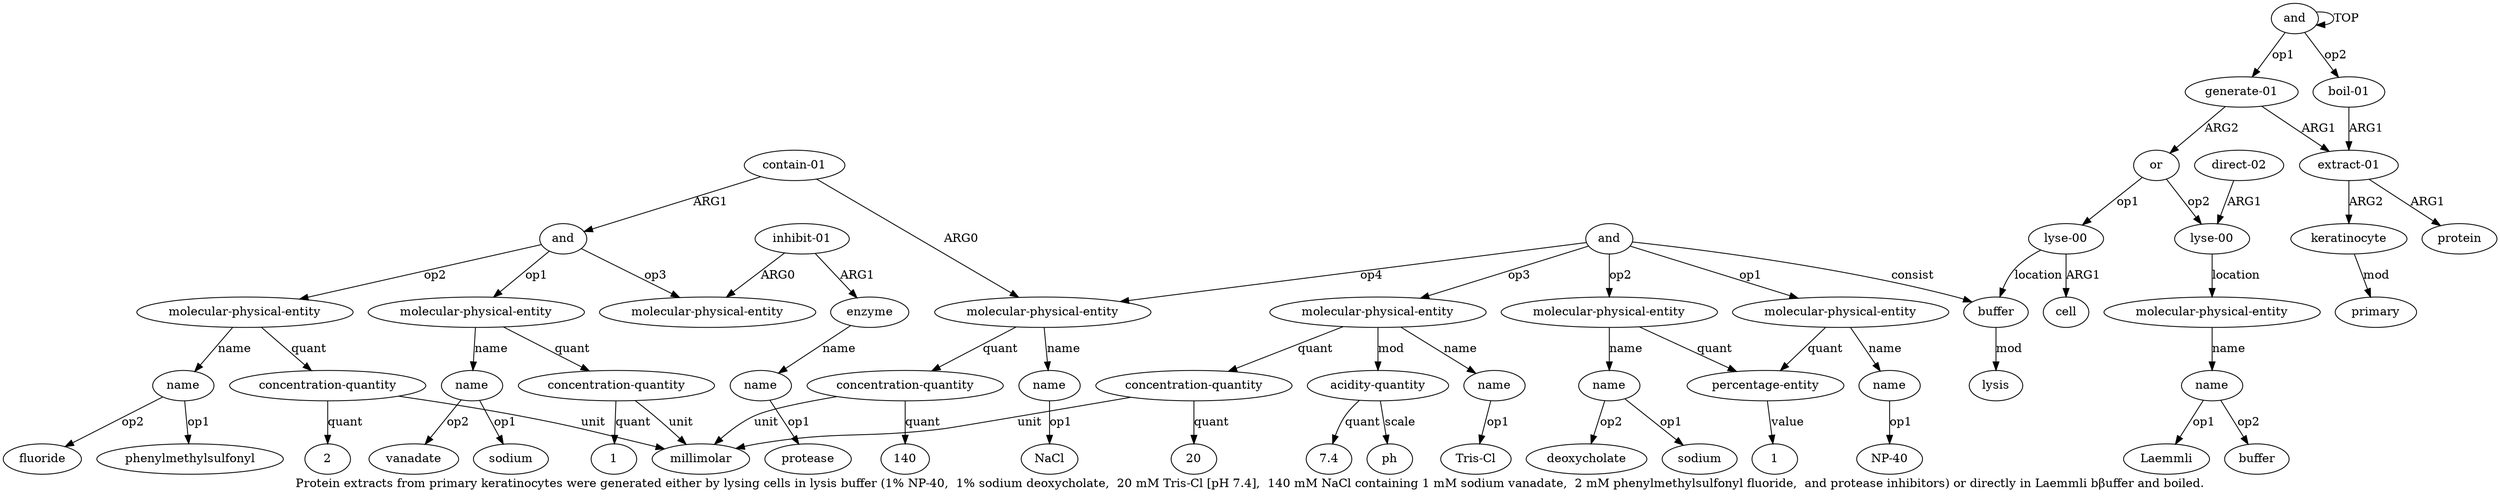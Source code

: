 digraph  {
	graph [label="Protein extracts from primary keratinocytes were generated either by lysing cells in lysis buffer (1% NP-40,  1% sodium deoxycholate,  \
20 mM Tris-Cl [pH 7.4],  140 mM NaCl containing 1 mM sodium vanadate,  2 mM phenylmethylsulfonyl fluoride,  and protease inhibitors) \
or directly in Laemmli bβuffer and boiled."];
	node [label="\N"];
	a20	 [color=black,
		gold_ind=20,
		gold_label=millimolar,
		label=millimolar,
		test_ind=20,
		test_label=millimolar];
	a21	 [color=black,
		gold_ind=21,
		gold_label="acidity-quantity",
		label="acidity-quantity",
		test_ind=21,
		test_label="acidity-quantity"];
	a22	 [color=black,
		gold_ind=22,
		gold_label=ph,
		label=ph,
		test_ind=22,
		test_label=ph];
	a21 -> a22 [key=0,
	color=black,
	gold_label=scale,
	label=scale,
	test_label=scale];
"a21 7.4" [color=black,
	gold_ind=-1,
	gold_label=7.4,
	label=7.4,
	test_ind=-1,
	test_label=7.4];
a21 -> "a21 7.4" [key=0,
color=black,
gold_label=quant,
label=quant,
test_label=quant];
a23 [color=black,
gold_ind=23,
gold_label="molecular-physical-entity",
label="molecular-physical-entity",
test_ind=23,
test_label="molecular-physical-entity"];
a24 [color=black,
gold_ind=24,
gold_label=name,
label=name,
test_ind=24,
test_label=name];
a23 -> a24 [key=0,
color=black,
gold_label=name,
label=name,
test_label=name];
a25 [color=black,
gold_ind=25,
gold_label="concentration-quantity",
label="concentration-quantity",
test_ind=25,
test_label="concentration-quantity"];
a23 -> a25 [key=0,
color=black,
gold_label=quant,
label=quant,
test_label=quant];
"a24 NaCl" [color=black,
gold_ind=-1,
gold_label=NaCl,
label=NaCl,
test_ind=-1,
test_label=NaCl];
a24 -> "a24 NaCl" [key=0,
color=black,
gold_label=op1,
label=op1,
test_label=op1];
a25 -> a20 [key=0,
color=black,
gold_label=unit,
label=unit,
test_label=unit];
"a25 140" [color=black,
gold_ind=-1,
gold_label=140,
label=140,
test_ind=-1,
test_label=140];
a25 -> "a25 140" [key=0,
color=black,
gold_label=quant,
label=quant,
test_label=quant];
a26 [color=black,
gold_ind=26,
gold_label="contain-01",
label="contain-01",
test_ind=26,
test_label="contain-01"];
a26 -> a23 [key=0,
color=black,
gold_label=ARG0,
label=ARG0,
test_label=ARG0];
a27 [color=black,
gold_ind=27,
gold_label=and,
label=and,
test_ind=27,
test_label=and];
a26 -> a27 [key=0,
color=black,
gold_label=ARG1,
label=ARG1,
test_label=ARG1];
a28 [color=black,
gold_ind=28,
gold_label="molecular-physical-entity",
label="molecular-physical-entity",
test_ind=28,
test_label="molecular-physical-entity"];
a27 -> a28 [key=0,
color=black,
gold_label=op1,
label=op1,
test_label=op1];
a31 [color=black,
gold_ind=31,
gold_label="molecular-physical-entity",
label="molecular-physical-entity",
test_ind=31,
test_label="molecular-physical-entity"];
a27 -> a31 [key=0,
color=black,
gold_label=op2,
label=op2,
test_label=op2];
a34 [color=black,
gold_ind=34,
gold_label="molecular-physical-entity",
label="molecular-physical-entity",
test_ind=34,
test_label="molecular-physical-entity"];
a27 -> a34 [key=0,
color=black,
gold_label=op3,
label=op3,
test_label=op3];
a29 [color=black,
gold_ind=29,
gold_label=name,
label=name,
test_ind=29,
test_label=name];
a28 -> a29 [key=0,
color=black,
gold_label=name,
label=name,
test_label=name];
a30 [color=black,
gold_ind=30,
gold_label="concentration-quantity",
label="concentration-quantity",
test_ind=30,
test_label="concentration-quantity"];
a28 -> a30 [key=0,
color=black,
gold_label=quant,
label=quant,
test_label=quant];
"a29 sodium" [color=black,
gold_ind=-1,
gold_label=sodium,
label=sodium,
test_ind=-1,
test_label=sodium];
a29 -> "a29 sodium" [key=0,
color=black,
gold_label=op1,
label=op1,
test_label=op1];
"a29 vanadate" [color=black,
gold_ind=-1,
gold_label=vanadate,
label=vanadate,
test_ind=-1,
test_label=vanadate];
a29 -> "a29 vanadate" [key=0,
color=black,
gold_label=op2,
label=op2,
test_label=op2];
"a16 sodium" [color=black,
gold_ind=-1,
gold_label=sodium,
label=sodium,
test_ind=-1,
test_label=sodium];
"a33 2" [color=black,
gold_ind=-1,
gold_label=2,
label=2,
test_ind=-1,
test_label=2];
a33 [color=black,
gold_ind=33,
gold_label="concentration-quantity",
label="concentration-quantity",
test_ind=33,
test_label="concentration-quantity"];
a31 -> a33 [key=0,
color=black,
gold_label=quant,
label=quant,
test_label=quant];
a32 [color=black,
gold_ind=32,
gold_label=name,
label=name,
test_ind=32,
test_label=name];
a31 -> a32 [key=0,
color=black,
gold_label=name,
label=name,
test_label=name];
a30 -> a20 [key=0,
color=black,
gold_label=unit,
label=unit,
test_label=unit];
"a30 1" [color=black,
gold_ind=-1,
gold_label=1,
label=1,
test_ind=-1,
test_label=1];
a30 -> "a30 1" [key=0,
color=black,
gold_label=quant,
label=quant,
test_label=quant];
"a14 1" [color=black,
gold_ind=-1,
gold_label=1,
label=1,
test_ind=-1,
test_label=1];
"a18 Tris-Cl" [color=black,
gold_ind=-1,
gold_label="Tris-Cl",
label="Tris-Cl",
test_ind=-1,
test_label="Tris-Cl"];
"a19 20" [color=black,
gold_ind=-1,
gold_label=20,
label=20,
test_ind=-1,
test_label=20];
a37 [color=black,
gold_ind=37,
gold_label=name,
label=name,
test_ind=37,
test_label=name];
"a37 protease" [color=black,
gold_ind=-1,
gold_label=protease,
label=protease,
test_ind=-1,
test_label=protease];
a37 -> "a37 protease" [key=0,
color=black,
gold_label=op1,
label=op1,
test_label=op1];
a36 [color=black,
gold_ind=36,
gold_label=enzyme,
label=enzyme,
test_ind=36,
test_label=enzyme];
a36 -> a37 [key=0,
color=black,
gold_label=name,
label=name,
test_label=name];
a33 -> a20 [key=0,
color=black,
gold_label=unit,
label=unit,
test_label=unit];
a33 -> "a33 2" [key=0,
color=black,
gold_label=quant,
label=quant,
test_label=quant];
"a40 buffer" [color=black,
gold_ind=-1,
gold_label=buffer,
label=buffer,
test_ind=-1,
test_label=buffer];
a35 [color=black,
gold_ind=35,
gold_label="inhibit-01",
label="inhibit-01",
test_ind=35,
test_label="inhibit-01"];
a35 -> a36 [key=0,
color=black,
gold_label=ARG1,
label=ARG1,
test_label=ARG1];
a35 -> a34 [key=0,
color=black,
gold_label=ARG0,
label=ARG0,
test_label=ARG0];
"a40 Laemmli" [color=black,
gold_ind=-1,
gold_label=Laemmli,
label=Laemmli,
test_ind=-1,
test_label=Laemmli];
"a16 deoxycholate" [color=black,
gold_ind=-1,
gold_label=deoxycholate,
label=deoxycholate,
test_ind=-1,
test_label=deoxycholate];
"a32 fluoride" [color=black,
gold_ind=-1,
gold_label=fluoride,
label=fluoride,
test_ind=-1,
test_label=fluoride];
a32 -> "a32 fluoride" [key=0,
color=black,
gold_label=op2,
label=op2,
test_label=op2];
"a32 phenylmethylsulfonyl" [color=black,
gold_ind=-1,
gold_label=phenylmethylsulfonyl,
label=phenylmethylsulfonyl,
test_ind=-1,
test_label=phenylmethylsulfonyl];
a32 -> "a32 phenylmethylsulfonyl" [key=0,
color=black,
gold_label=op1,
label=op1,
test_label=op1];
a15 [color=black,
gold_ind=15,
gold_label="molecular-physical-entity",
label="molecular-physical-entity",
test_ind=15,
test_label="molecular-physical-entity"];
a14 [color=black,
gold_ind=14,
gold_label="percentage-entity",
label="percentage-entity",
test_ind=14,
test_label="percentage-entity"];
a15 -> a14 [key=0,
color=black,
gold_label=quant,
label=quant,
test_label=quant];
a16 [color=black,
gold_ind=16,
gold_label=name,
label=name,
test_ind=16,
test_label=name];
a15 -> a16 [key=0,
color=black,
gold_label=name,
label=name,
test_label=name];
a14 -> "a14 1" [key=0,
color=black,
gold_label=value,
label=value,
test_label=value];
a17 [color=black,
gold_ind=17,
gold_label="molecular-physical-entity",
label="molecular-physical-entity",
test_ind=17,
test_label="molecular-physical-entity"];
a17 -> a21 [key=0,
color=black,
gold_label=mod,
label=mod,
test_label=mod];
a19 [color=black,
gold_ind=19,
gold_label="concentration-quantity",
label="concentration-quantity",
test_ind=19,
test_label="concentration-quantity"];
a17 -> a19 [key=0,
color=black,
gold_label=quant,
label=quant,
test_label=quant];
a18 [color=black,
gold_ind=18,
gold_label=name,
label=name,
test_ind=18,
test_label=name];
a17 -> a18 [key=0,
color=black,
gold_label=name,
label=name,
test_label=name];
a16 -> "a16 sodium" [key=0,
color=black,
gold_label=op1,
label=op1,
test_label=op1];
a16 -> "a16 deoxycholate" [key=0,
color=black,
gold_label=op2,
label=op2,
test_label=op2];
a11 [color=black,
gold_ind=11,
gold_label=and,
label=and,
test_ind=11,
test_label=and];
a11 -> a23 [key=0,
color=black,
gold_label=op4,
label=op4,
test_label=op4];
a11 -> a15 [key=0,
color=black,
gold_label=op2,
label=op2,
test_label=op2];
a11 -> a17 [key=0,
color=black,
gold_label=op3,
label=op3,
test_label=op3];
a12 [color=black,
gold_ind=12,
gold_label="molecular-physical-entity",
label="molecular-physical-entity",
test_ind=12,
test_label="molecular-physical-entity"];
a11 -> a12 [key=0,
color=black,
gold_label=op1,
label=op1,
test_label=op1];
a9 [color=black,
gold_ind=9,
gold_label=buffer,
label=buffer,
test_ind=9,
test_label=buffer];
a11 -> a9 [key=0,
color=black,
gold_label=consist,
label=consist,
test_label=consist];
a10 [color=black,
gold_ind=10,
gold_label=lysis,
label=lysis,
test_ind=10,
test_label=lysis];
a13 [color=black,
gold_ind=13,
gold_label=name,
label=name,
test_ind=13,
test_label=name];
"a13 NP-40" [color=black,
gold_ind=-1,
gold_label="NP-40",
label="NP-40",
test_ind=-1,
test_label="NP-40"];
a13 -> "a13 NP-40" [key=0,
color=black,
gold_label=op1,
label=op1,
test_label=op1];
a12 -> a14 [key=0,
color=black,
gold_label=quant,
label=quant,
test_label=quant];
a12 -> a13 [key=0,
color=black,
gold_label=name,
label=name,
test_label=name];
a39 [color=black,
gold_ind=39,
gold_label="molecular-physical-entity",
label="molecular-physical-entity",
test_ind=39,
test_label="molecular-physical-entity"];
a40 [color=black,
gold_ind=40,
gold_label=name,
label=name,
test_ind=40,
test_label=name];
a39 -> a40 [key=0,
color=black,
gold_label=name,
label=name,
test_label=name];
a38 [color=black,
gold_ind=38,
gold_label="lyse-00",
label="lyse-00",
test_ind=38,
test_label="lyse-00"];
a38 -> a39 [key=0,
color=black,
gold_label=location,
label=location,
test_label=location];
a19 -> a20 [key=0,
color=black,
gold_label=unit,
label=unit,
test_label=unit];
a19 -> "a19 20" [key=0,
color=black,
gold_label=quant,
label=quant,
test_label=quant];
a18 -> "a18 Tris-Cl" [key=0,
color=black,
gold_label=op1,
label=op1,
test_label=op1];
a1 [color=black,
gold_ind=1,
gold_label="generate-01",
label="generate-01",
test_ind=1,
test_label="generate-01"];
a2 [color=black,
gold_ind=2,
gold_label="extract-01",
label="extract-01",
test_ind=2,
test_label="extract-01"];
a1 -> a2 [key=0,
color=black,
gold_label=ARG1,
label=ARG1,
test_label=ARG1];
a6 [color=black,
gold_ind=6,
gold_label=or,
label=or,
test_ind=6,
test_label=or];
a1 -> a6 [key=0,
color=black,
gold_label=ARG2,
label=ARG2,
test_label=ARG2];
a0 [color=black,
gold_ind=0,
gold_label=and,
label=and,
test_ind=0,
test_label=and];
a0 -> a1 [key=0,
color=black,
gold_label=op1,
label=op1,
test_label=op1];
a0 -> a0 [key=0,
color=black,
gold_label=TOP,
label=TOP,
test_label=TOP];
a42 [color=black,
gold_ind=42,
gold_label="boil-01",
label="boil-01",
test_ind=42,
test_label="boil-01"];
a0 -> a42 [key=0,
color=black,
gold_label=op2,
label=op2,
test_label=op2];
a3 [color=black,
gold_ind=3,
gold_label=protein,
label=protein,
test_ind=3,
test_label=protein];
a2 -> a3 [key=0,
color=black,
gold_label=ARG1,
label=ARG1,
test_label=ARG1];
a4 [color=black,
gold_ind=4,
gold_label=keratinocyte,
label=keratinocyte,
test_ind=4,
test_label=keratinocyte];
a2 -> a4 [key=0,
color=black,
gold_label=ARG2,
label=ARG2,
test_label=ARG2];
a5 [color=black,
gold_ind=5,
gold_label=primary,
label=primary,
test_ind=5,
test_label=primary];
a4 -> a5 [key=0,
color=black,
gold_label=mod,
label=mod,
test_label=mod];
a7 [color=black,
gold_ind=7,
gold_label="lyse-00",
label="lyse-00",
test_ind=7,
test_label="lyse-00"];
a7 -> a9 [key=0,
color=black,
gold_label=location,
label=location,
test_label=location];
a8 [color=black,
gold_ind=8,
gold_label=cell,
label=cell,
test_ind=8,
test_label=cell];
a7 -> a8 [key=0,
color=black,
gold_label=ARG1,
label=ARG1,
test_label=ARG1];
a6 -> a38 [key=0,
color=black,
gold_label=op2,
label=op2,
test_label=op2];
a6 -> a7 [key=0,
color=black,
gold_label=op1,
label=op1,
test_label=op1];
a9 -> a10 [key=0,
color=black,
gold_label=mod,
label=mod,
test_label=mod];
a42 -> a2 [key=0,
color=black,
gold_label=ARG1,
label=ARG1,
test_label=ARG1];
a40 -> "a40 buffer" [key=0,
color=black,
gold_label=op2,
label=op2,
test_label=op2];
a40 -> "a40 Laemmli" [key=0,
color=black,
gold_label=op1,
label=op1,
test_label=op1];
a41 [color=black,
gold_ind=41,
gold_label="direct-02",
label="direct-02",
test_ind=41,
test_label="direct-02"];
a41 -> a38 [key=0,
color=black,
gold_label=ARG1,
label=ARG1,
test_label=ARG1];
}
